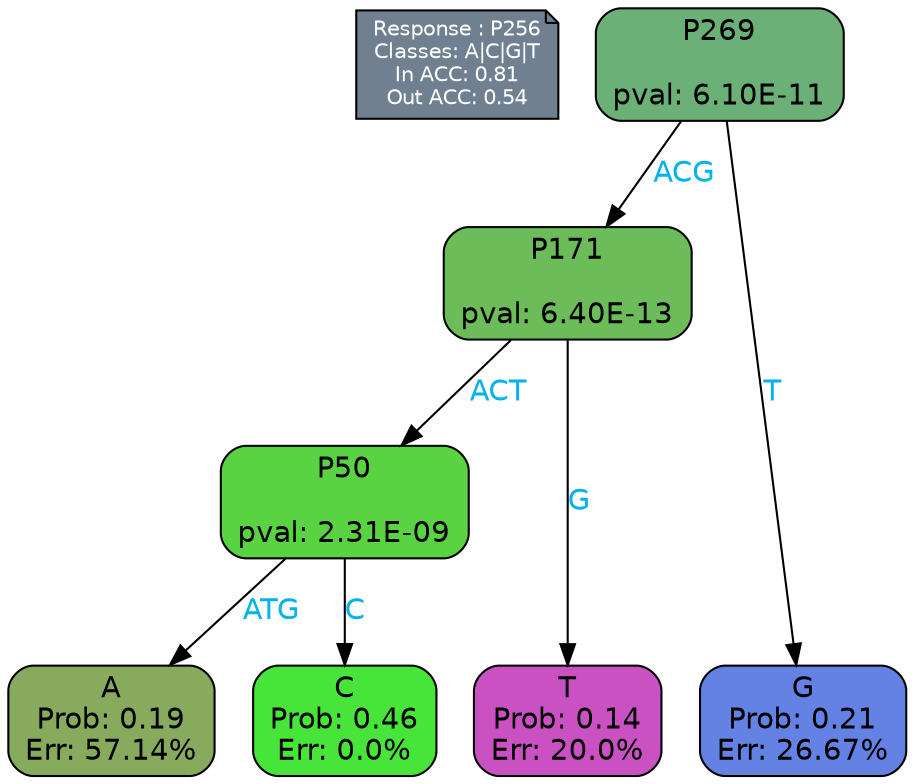 digraph Tree {
node [shape=box, style="filled, rounded", color="black", fontname=helvetica] ;
graph [ranksep=equally, splines=polylines, bgcolor=transparent, dpi=600] ;
edge [fontname=helvetica] ;
LEGEND [label="Response : P256
Classes: A|C|G|T
In ACC: 0.81
Out ACC: 0.54
",shape=note,align=left,style=filled,fillcolor="slategray",fontcolor="white",fontsize=10];1 [label="P269

pval: 6.10E-11", fillcolor="#6bb077"] ;
2 [label="P171

pval: 6.40E-13", fillcolor="#6dbc5a"] ;
3 [label="P50

pval: 2.31E-09", fillcolor="#5ad343"] ;
4 [label="A
Prob: 0.19
Err: 57.14%", fillcolor="#87aa5d"] ;
5 [label="C
Prob: 0.46
Err: 0.0%", fillcolor="#47e539"] ;
6 [label="T
Prob: 0.14
Err: 20.0%", fillcolor="#ca51c2"] ;
7 [label="G
Prob: 0.21
Err: 26.67%", fillcolor="#6382e4"] ;
1 -> 2 [label="ACG",fontcolor=deepskyblue2] ;
1 -> 7 [label="T",fontcolor=deepskyblue2] ;
2 -> 3 [label="ACT",fontcolor=deepskyblue2] ;
2 -> 6 [label="G",fontcolor=deepskyblue2] ;
3 -> 4 [label="ATG",fontcolor=deepskyblue2] ;
3 -> 5 [label="C",fontcolor=deepskyblue2] ;
{rank = same; 4;5;6;7;}{rank = same; LEGEND;1;}}